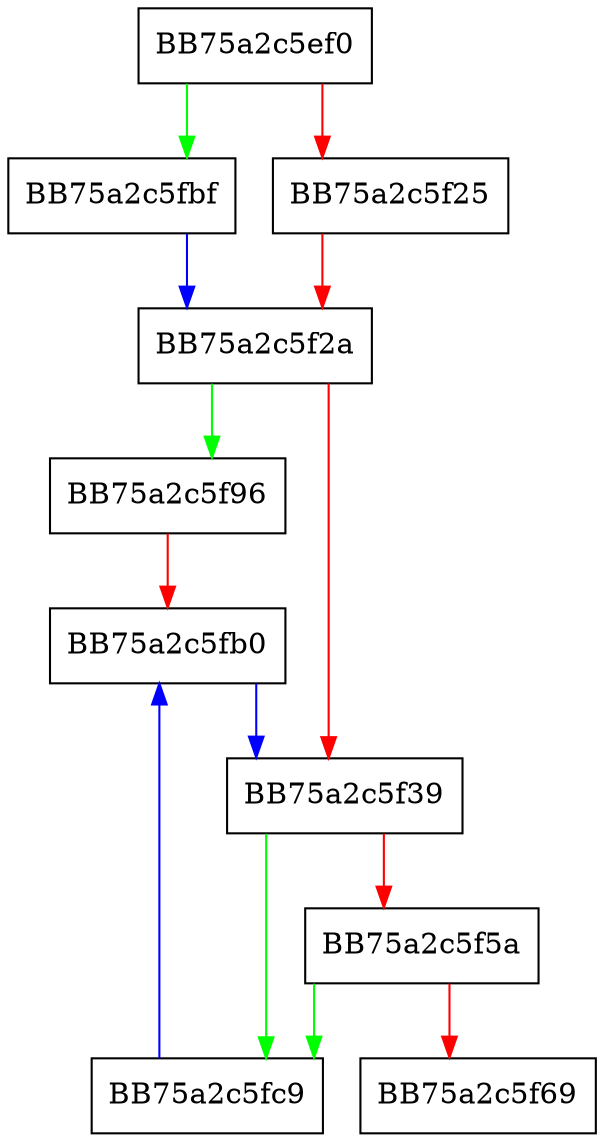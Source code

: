 digraph allocate {
  node [shape="box"];
  graph [splines=ortho];
  BB75a2c5ef0 -> BB75a2c5fbf [color="green"];
  BB75a2c5ef0 -> BB75a2c5f25 [color="red"];
  BB75a2c5f25 -> BB75a2c5f2a [color="red"];
  BB75a2c5f2a -> BB75a2c5f96 [color="green"];
  BB75a2c5f2a -> BB75a2c5f39 [color="red"];
  BB75a2c5f39 -> BB75a2c5fc9 [color="green"];
  BB75a2c5f39 -> BB75a2c5f5a [color="red"];
  BB75a2c5f5a -> BB75a2c5fc9 [color="green"];
  BB75a2c5f5a -> BB75a2c5f69 [color="red"];
  BB75a2c5f96 -> BB75a2c5fb0 [color="red"];
  BB75a2c5fb0 -> BB75a2c5f39 [color="blue"];
  BB75a2c5fbf -> BB75a2c5f2a [color="blue"];
  BB75a2c5fc9 -> BB75a2c5fb0 [color="blue"];
}